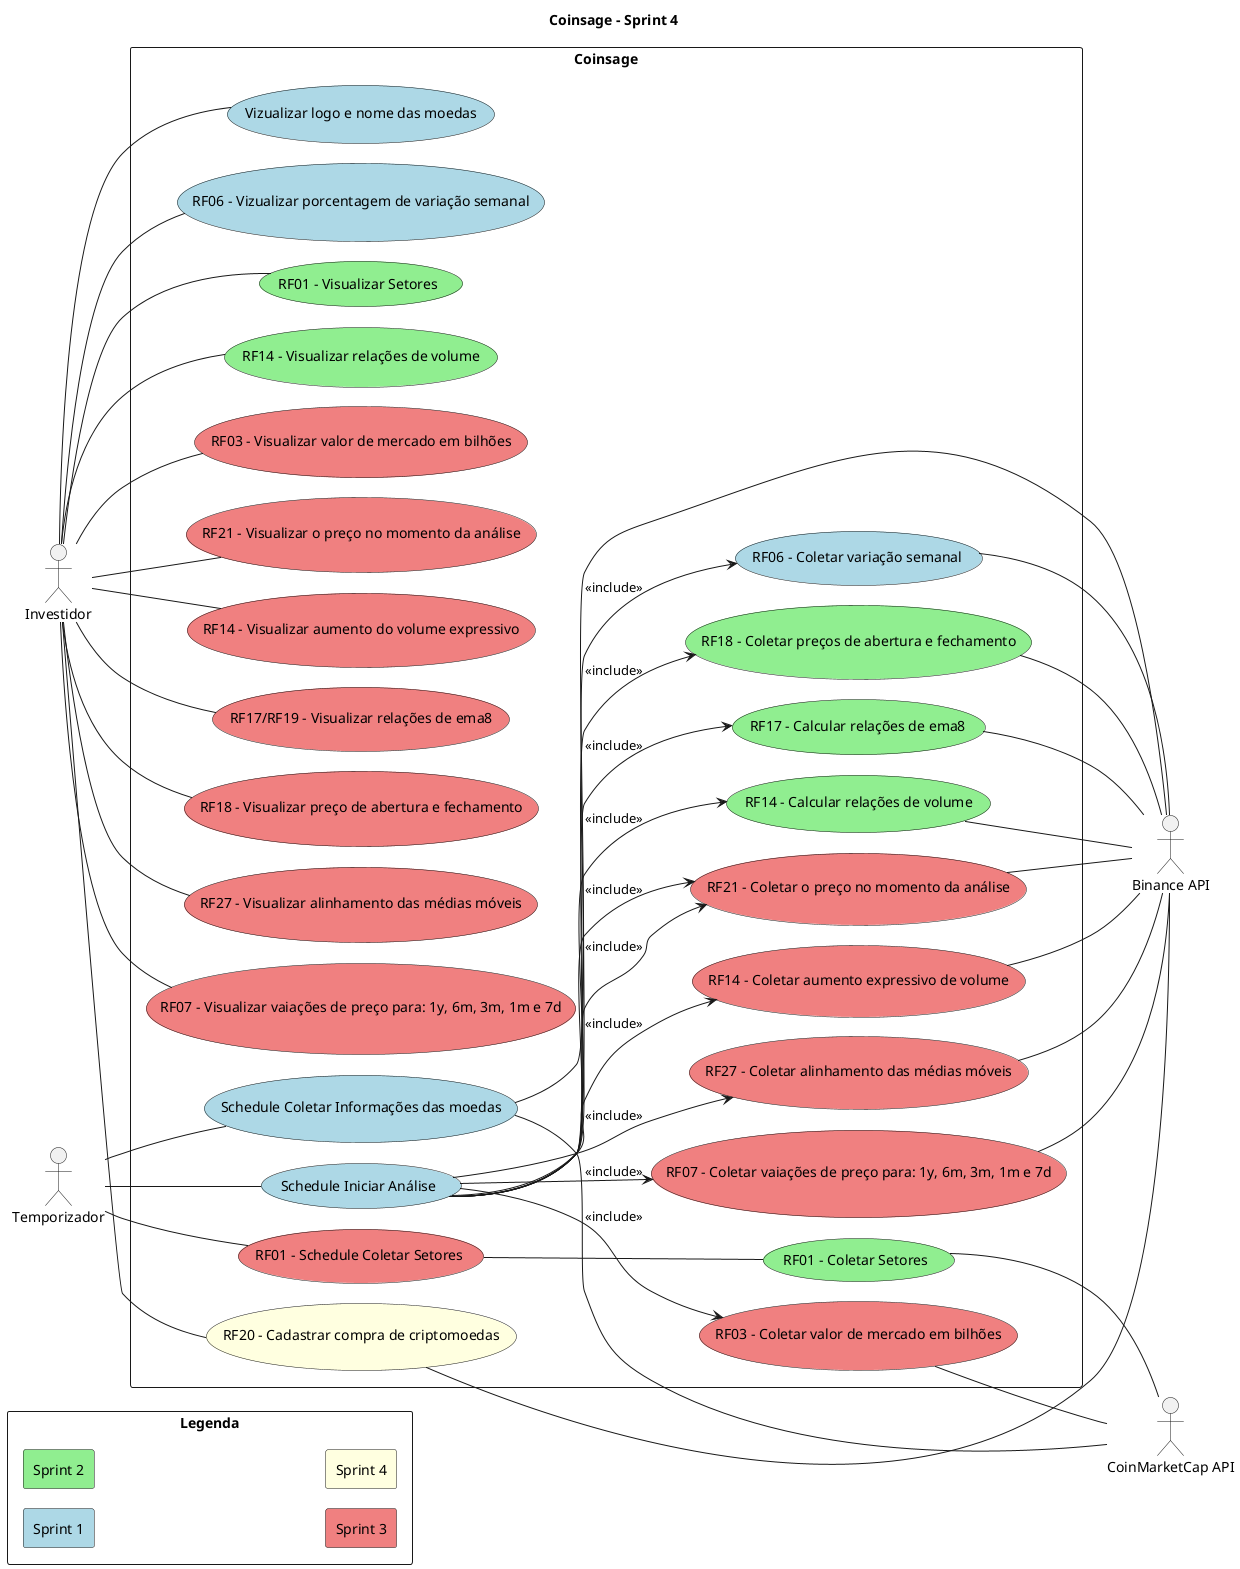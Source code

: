 @startuml
title Coinsage - Sprint 4

left to right direction
actor "Investidor" as investor
actor "Temporizador" as schedule
actor "Binance API" as binance
actor "CoinMarketCap API" as cmc

rectangle "Legenda"{
    skinparam minClassWidth 10
    skinparam nodesep 1
    skinparam ranksep 1

    rectangle "Sprint 1" #LightBlue
    rectangle "Sprint 2" #LightGreen
    rectangle "Sprint 3" #LightCoral
    rectangle "Sprint 4" #LightYellow
    ' rectangle "Sprint 5" #LightPink
}

rectangle "Coinsage"{
    skinparam nodesep 20

    ' Schedules use cases
    ' Sp1
    usecase "Schedule Coletar Informações das moedas" as sch_cripto_info #LightBlue
    usecase "Schedule Iniciar Análise" as sch_analysis #LightBlue
    ' Sp3
    usecase "RF01 - Schedule Coletar Setores" as sch_sectors #LightCoral /' Should be sprint 2 but not ended '/

    ' Analyse use cases
    ' Sp1
    usecase "RF06 - Coletar variação semanal" as collect_cripto_week_incresse #LightBlue
    ' Sp2
    usecase "RF01 - Coletar Setores" as collect_sectors #LightGreen
    usecase "RF18 - Coletar preços de abertura e fechamento" as collect_cripto_open_close #LightGreen
    usecase "RF17 - Calcular relações de ema8" as collect_ema8_relations #LightGreen
    usecase "RF14 - Calcular relações de volume" as collect_volume_relations #LightGreen
    ' Sp3
    usecase "RF03 - Coletar valor de mercado em bilhões" as collect_market_cap #LightCoral /' Should be sprint 2 but not ended '/
    usecase "RF21 - Coletar o preço no momento da análise" as collect_cripto_current_price #LightCoral /' Should be sprint 2 but not ended '/
    usecase "RF14 - Coletar aumento expressivo de volume" as collect_expressive_volume_date #LightCoral /' Should be sprint 2 but not ended '/
    usecase "RF27 - Coletar alinhamento das médias móveis" as collect_emas_aligned #LightCoral
    usecase "RF07 - Coletar vaiações de preço para: 1y, 6m, 3m, 1m e 7d" as collect_cripto_price_variations #LightCoral

    ' Report use cases
    ' Sp1
    usecase "Vizualizar logo e nome das moedas" as view_cripto_info #LightBlue
    usecase "RF06 - Vizualizar porcentagem de variação semanal" as view_cripto_week_incresse #LightBlue
    ' Sp2
    usecase "RF01 - Visualizar Setores" as view_sectors #LightGreen
    usecase "RF14 - Visualizar relações de volume" as view_volume_relations #LightGreen
    ' Sp3
    usecase "RF03 - Visualizar valor de mercado em bilhões" as view_market_cap #LightCoral /' Should be sprint 2 but not ended '/
    usecase "RF21 - Visualizar o preço no momento da análise" as view_cripto_current_price #LightCoral /' Should be sprint 2 but not ended '/
    usecase "RF14 - Visualizar aumento do volume expressivo" as view_expressive_volume_increase #LightCoral /' Should be sprint 2 but not ended '/
    usecase "RF17/RF19 - Visualizar relações de ema8" as view_ema8_relations #LightCoral /' Should be sprint 2 but not ended '/
    usecase "RF18 - Visualizar preço de abertura e fechamento" as view_cripto_open_close #LightCoral /' Should be sprint 2 but not ended '/
    usecase "RF27 - Visualizar alinhamento das médias móveis" as view_emas_aligned #LightCoral
    usecase "RF07 - Visualizar vaiações de preço para: 1y, 6m, 3m, 1m e 7d" as view_cripto_price_variations #LightCoral

    ' Wallet usecases
    ' Sp4
    usecase "RF20 - Cadastrar compra de criptomoedas" as register_cripto #LightYellow
}

' Schedules use cases
schedule -- sch_analysis
schedule -- sch_cripto_info
schedule -- sch_sectors

' APIS use cases
register_cripto -- binance
sch_cripto_info -- binance
sch_cripto_info -- cmc
collect_cripto_week_incresse -- binance
collect_cripto_current_price -- binance
collect_cripto_open_close -- binance
collect_ema8_relations -- binance
collect_volume_relations -- binance
collect_expressive_volume_date -- binance
collect_market_cap -- cmc
collect_emas_aligned -- binance
collect_cripto_price_variations -- binance
sch_sectors -- collect_sectors
collect_sectors -- cmc

' Investor use cases
investor -- view_sectors
investor -- view_cripto_info
investor -- view_cripto_week_incresse
investor -- view_cripto_current_price
investor -- view_cripto_open_close
investor -- view_ema8_relations
investor -- view_volume_relations
investor -- view_expressive_volume_increase
investor -- view_market_cap
investor -- view_emas_aligned
investor -- view_cripto_price_variations
investor -- register_cripto

' Use cases relations
sch_analysis --> collect_cripto_week_incresse  : <<include>>
sch_analysis --> collect_cripto_current_price  : <<include>>
sch_analysis --> collect_cripto_open_close  : <<include>>
sch_analysis --> collect_ema8_relations  : <<include>>
sch_analysis --> collect_volume_relations  : <<include>>
sch_analysis --> collect_expressive_volume_date : <<include>>
sch_analysis --> collect_market_cap : <<include>>
sch_analysis --> collect_cripto_current_price : <<include>>
sch_analysis --> collect_emas_aligned : <<include>>
sch_analysis --> collect_cripto_price_variations : <<include>>

@enduml
